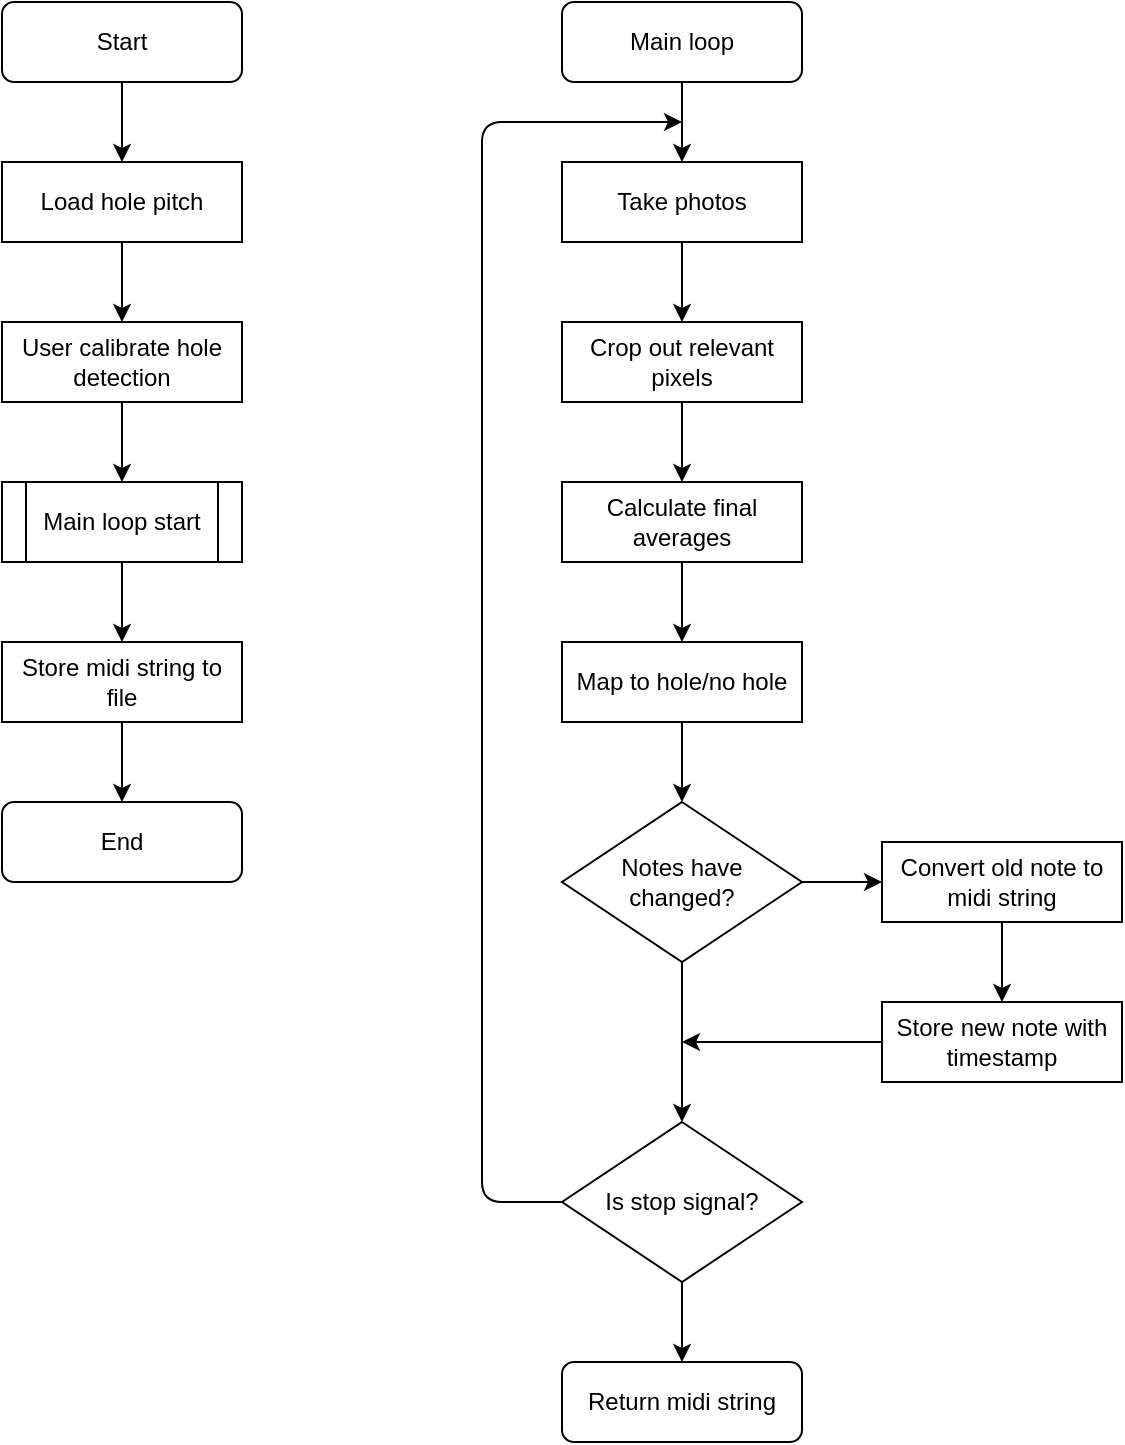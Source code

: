 <mxfile version="14.9.3" type="google"><diagram id="C5RBs43oDa-KdzZeNtuy" name="Page-1"><mxGraphModel dx="1837" dy="970" grid="1" gridSize="10" guides="1" tooltips="1" connect="1" arrows="1" fold="1" page="1" pageScale="1" pageWidth="827" pageHeight="1169" math="0" shadow="0"><root><mxCell id="WIyWlLk6GJQsqaUBKTNV-0"/><mxCell id="WIyWlLk6GJQsqaUBKTNV-1" parent="WIyWlLk6GJQsqaUBKTNV-0"/><mxCell id="WIyWlLk6GJQsqaUBKTNV-3" value="Start" style="rounded=1;whiteSpace=wrap;html=1;fontSize=12;glass=0;strokeWidth=1;shadow=0;" parent="WIyWlLk6GJQsqaUBKTNV-1" vertex="1"><mxGeometry x="80" y="40" width="120" height="40" as="geometry"/></mxCell><mxCell id="7bYx2STMSYsZe_VPNVgJ-0" value="Load hole pitch" style="rounded=0;whiteSpace=wrap;html=1;" vertex="1" parent="WIyWlLk6GJQsqaUBKTNV-1"><mxGeometry x="80" y="120" width="120" height="40" as="geometry"/></mxCell><mxCell id="7bYx2STMSYsZe_VPNVgJ-1" value="" style="endArrow=classic;html=1;exitX=0.5;exitY=1;exitDx=0;exitDy=0;entryX=0.5;entryY=0;entryDx=0;entryDy=0;" edge="1" parent="WIyWlLk6GJQsqaUBKTNV-1" source="WIyWlLk6GJQsqaUBKTNV-3" target="7bYx2STMSYsZe_VPNVgJ-0"><mxGeometry width="50" height="50" relative="1" as="geometry"><mxPoint x="310" y="270" as="sourcePoint"/><mxPoint x="360" y="220" as="targetPoint"/></mxGeometry></mxCell><mxCell id="7bYx2STMSYsZe_VPNVgJ-2" value="User calibrate hole detection" style="rounded=0;whiteSpace=wrap;html=1;" vertex="1" parent="WIyWlLk6GJQsqaUBKTNV-1"><mxGeometry x="80" y="200" width="120" height="40" as="geometry"/></mxCell><mxCell id="7bYx2STMSYsZe_VPNVgJ-3" value="" style="endArrow=classic;html=1;exitX=0.5;exitY=1;exitDx=0;exitDy=0;entryX=0.5;entryY=0;entryDx=0;entryDy=0;" edge="1" parent="WIyWlLk6GJQsqaUBKTNV-1" source="7bYx2STMSYsZe_VPNVgJ-0" target="7bYx2STMSYsZe_VPNVgJ-2"><mxGeometry width="50" height="50" relative="1" as="geometry"><mxPoint x="150" y="90" as="sourcePoint"/><mxPoint x="150" y="130" as="targetPoint"/></mxGeometry></mxCell><mxCell id="7bYx2STMSYsZe_VPNVgJ-4" value="Main loop start" style="shape=process;whiteSpace=wrap;html=1;backgroundOutline=1;" vertex="1" parent="WIyWlLk6GJQsqaUBKTNV-1"><mxGeometry x="80" y="280" width="120" height="40" as="geometry"/></mxCell><mxCell id="7bYx2STMSYsZe_VPNVgJ-5" value="" style="endArrow=classic;html=1;exitX=0.5;exitY=1;exitDx=0;exitDy=0;" edge="1" parent="WIyWlLk6GJQsqaUBKTNV-1" source="7bYx2STMSYsZe_VPNVgJ-2"><mxGeometry width="50" height="50" relative="1" as="geometry"><mxPoint x="240" y="240" as="sourcePoint"/><mxPoint x="140" y="280" as="targetPoint"/></mxGeometry></mxCell><mxCell id="7bYx2STMSYsZe_VPNVgJ-6" value="Main loop" style="rounded=1;whiteSpace=wrap;html=1;fontSize=12;glass=0;strokeWidth=1;shadow=0;" vertex="1" parent="WIyWlLk6GJQsqaUBKTNV-1"><mxGeometry x="360" y="40" width="120" height="40" as="geometry"/></mxCell><mxCell id="7bYx2STMSYsZe_VPNVgJ-7" value="Take photos" style="rounded=0;whiteSpace=wrap;html=1;" vertex="1" parent="WIyWlLk6GJQsqaUBKTNV-1"><mxGeometry x="360" y="120" width="120" height="40" as="geometry"/></mxCell><mxCell id="7bYx2STMSYsZe_VPNVgJ-8" value="Crop out relevant pixels" style="rounded=0;whiteSpace=wrap;html=1;" vertex="1" parent="WIyWlLk6GJQsqaUBKTNV-1"><mxGeometry x="360" y="200" width="120" height="40" as="geometry"/></mxCell><mxCell id="7bYx2STMSYsZe_VPNVgJ-9" value="Calculate final averages" style="rounded=0;whiteSpace=wrap;html=1;" vertex="1" parent="WIyWlLk6GJQsqaUBKTNV-1"><mxGeometry x="360" y="280" width="120" height="40" as="geometry"/></mxCell><mxCell id="7bYx2STMSYsZe_VPNVgJ-10" value="Map to hole/no hole" style="rounded=0;whiteSpace=wrap;html=1;" vertex="1" parent="WIyWlLk6GJQsqaUBKTNV-1"><mxGeometry x="360" y="360" width="120" height="40" as="geometry"/></mxCell><mxCell id="7bYx2STMSYsZe_VPNVgJ-11" value="Notes have &lt;br&gt;changed?" style="rhombus;whiteSpace=wrap;html=1;" vertex="1" parent="WIyWlLk6GJQsqaUBKTNV-1"><mxGeometry x="360" y="440" width="120" height="80" as="geometry"/></mxCell><mxCell id="7bYx2STMSYsZe_VPNVgJ-12" value="Convert old note to midi string" style="rounded=0;whiteSpace=wrap;html=1;" vertex="1" parent="WIyWlLk6GJQsqaUBKTNV-1"><mxGeometry x="520" y="460" width="120" height="40" as="geometry"/></mxCell><mxCell id="7bYx2STMSYsZe_VPNVgJ-13" value="Store new note with timestamp" style="rounded=0;whiteSpace=wrap;html=1;" vertex="1" parent="WIyWlLk6GJQsqaUBKTNV-1"><mxGeometry x="520" y="540" width="120" height="40" as="geometry"/></mxCell><mxCell id="7bYx2STMSYsZe_VPNVgJ-15" value="Is stop signal?" style="rhombus;whiteSpace=wrap;html=1;" vertex="1" parent="WIyWlLk6GJQsqaUBKTNV-1"><mxGeometry x="360" y="600" width="120" height="80" as="geometry"/></mxCell><mxCell id="7bYx2STMSYsZe_VPNVgJ-16" value="Return midi string" style="rounded=1;whiteSpace=wrap;html=1;" vertex="1" parent="WIyWlLk6GJQsqaUBKTNV-1"><mxGeometry x="360" y="720" width="120" height="40" as="geometry"/></mxCell><mxCell id="7bYx2STMSYsZe_VPNVgJ-17" value="" style="endArrow=classic;html=1;exitX=0.5;exitY=1;exitDx=0;exitDy=0;entryX=0.5;entryY=0;entryDx=0;entryDy=0;" edge="1" parent="WIyWlLk6GJQsqaUBKTNV-1" source="7bYx2STMSYsZe_VPNVgJ-7" target="7bYx2STMSYsZe_VPNVgJ-8"><mxGeometry width="50" height="50" relative="1" as="geometry"><mxPoint x="500" y="170" as="sourcePoint"/><mxPoint x="550" y="120" as="targetPoint"/></mxGeometry></mxCell><mxCell id="7bYx2STMSYsZe_VPNVgJ-18" value="" style="endArrow=classic;html=1;exitX=0.5;exitY=1;exitDx=0;exitDy=0;" edge="1" parent="WIyWlLk6GJQsqaUBKTNV-1" source="7bYx2STMSYsZe_VPNVgJ-8" target="7bYx2STMSYsZe_VPNVgJ-9"><mxGeometry width="50" height="50" relative="1" as="geometry"><mxPoint x="510" y="240" as="sourcePoint"/><mxPoint x="510" y="280" as="targetPoint"/></mxGeometry></mxCell><mxCell id="7bYx2STMSYsZe_VPNVgJ-19" value="" style="endArrow=classic;html=1;exitX=0.5;exitY=1;exitDx=0;exitDy=0;entryX=0.5;entryY=0;entryDx=0;entryDy=0;" edge="1" parent="WIyWlLk6GJQsqaUBKTNV-1" source="7bYx2STMSYsZe_VPNVgJ-9" target="7bYx2STMSYsZe_VPNVgJ-10"><mxGeometry width="50" height="50" relative="1" as="geometry"><mxPoint x="510" y="320" as="sourcePoint"/><mxPoint x="510" y="360" as="targetPoint"/></mxGeometry></mxCell><mxCell id="7bYx2STMSYsZe_VPNVgJ-20" value="" style="endArrow=classic;html=1;exitX=0.5;exitY=1;exitDx=0;exitDy=0;entryX=0.5;entryY=0;entryDx=0;entryDy=0;" edge="1" parent="WIyWlLk6GJQsqaUBKTNV-1" source="7bYx2STMSYsZe_VPNVgJ-10" target="7bYx2STMSYsZe_VPNVgJ-11"><mxGeometry width="50" height="50" relative="1" as="geometry"><mxPoint x="510" y="400" as="sourcePoint"/><mxPoint x="510" y="440" as="targetPoint"/></mxGeometry></mxCell><mxCell id="7bYx2STMSYsZe_VPNVgJ-21" value="" style="endArrow=classic;html=1;exitX=1;exitY=0.5;exitDx=0;exitDy=0;entryX=0;entryY=0.5;entryDx=0;entryDy=0;" edge="1" parent="WIyWlLk6GJQsqaUBKTNV-1" source="7bYx2STMSYsZe_VPNVgJ-11" target="7bYx2STMSYsZe_VPNVgJ-12"><mxGeometry width="50" height="50" relative="1" as="geometry"><mxPoint x="500" y="410" as="sourcePoint"/><mxPoint x="500" y="450" as="targetPoint"/></mxGeometry></mxCell><mxCell id="7bYx2STMSYsZe_VPNVgJ-22" value="" style="endArrow=classic;html=1;exitX=0.5;exitY=1;exitDx=0;exitDy=0;entryX=0.5;entryY=0;entryDx=0;entryDy=0;" edge="1" parent="WIyWlLk6GJQsqaUBKTNV-1" source="7bYx2STMSYsZe_VPNVgJ-12" target="7bYx2STMSYsZe_VPNVgJ-13"><mxGeometry width="50" height="50" relative="1" as="geometry"><mxPoint x="660" y="500" as="sourcePoint"/><mxPoint x="660" y="540" as="targetPoint"/></mxGeometry></mxCell><mxCell id="7bYx2STMSYsZe_VPNVgJ-24" value="" style="endArrow=classic;html=1;exitX=0.5;exitY=1;exitDx=0;exitDy=0;entryX=0.5;entryY=0;entryDx=0;entryDy=0;" edge="1" parent="WIyWlLk6GJQsqaUBKTNV-1" source="7bYx2STMSYsZe_VPNVgJ-11" target="7bYx2STMSYsZe_VPNVgJ-15"><mxGeometry width="50" height="50" relative="1" as="geometry"><mxPoint x="419.71" y="530" as="sourcePoint"/><mxPoint x="419.71" y="570" as="targetPoint"/></mxGeometry></mxCell><mxCell id="7bYx2STMSYsZe_VPNVgJ-25" value="" style="endArrow=classic;html=1;exitX=0;exitY=0.5;exitDx=0;exitDy=0;" edge="1" parent="WIyWlLk6GJQsqaUBKTNV-1" source="7bYx2STMSYsZe_VPNVgJ-13"><mxGeometry width="50" height="50" relative="1" as="geometry"><mxPoint x="440" y="560" as="sourcePoint"/><mxPoint x="420" y="560" as="targetPoint"/></mxGeometry></mxCell><mxCell id="7bYx2STMSYsZe_VPNVgJ-26" value="" style="endArrow=classic;html=1;exitX=0.5;exitY=1;exitDx=0;exitDy=0;entryX=0.5;entryY=0;entryDx=0;entryDy=0;" edge="1" parent="WIyWlLk6GJQsqaUBKTNV-1" source="7bYx2STMSYsZe_VPNVgJ-6" target="7bYx2STMSYsZe_VPNVgJ-7"><mxGeometry width="50" height="50" relative="1" as="geometry"><mxPoint x="519.43" y="80" as="sourcePoint"/><mxPoint x="519.43" y="120" as="targetPoint"/></mxGeometry></mxCell><mxCell id="7bYx2STMSYsZe_VPNVgJ-27" value="" style="endArrow=classic;html=1;exitX=0.5;exitY=1;exitDx=0;exitDy=0;entryX=0.5;entryY=0;entryDx=0;entryDy=0;" edge="1" parent="WIyWlLk6GJQsqaUBKTNV-1" source="7bYx2STMSYsZe_VPNVgJ-15" target="7bYx2STMSYsZe_VPNVgJ-16"><mxGeometry width="50" height="50" relative="1" as="geometry"><mxPoint x="500" y="680" as="sourcePoint"/><mxPoint x="500" y="720" as="targetPoint"/></mxGeometry></mxCell><mxCell id="7bYx2STMSYsZe_VPNVgJ-28" value="" style="edgeStyle=elbowEdgeStyle;elbow=horizontal;endArrow=classic;html=1;exitX=0;exitY=0.5;exitDx=0;exitDy=0;" edge="1" parent="WIyWlLk6GJQsqaUBKTNV-1" source="7bYx2STMSYsZe_VPNVgJ-15"><mxGeometry width="50" height="50" relative="1" as="geometry"><mxPoint x="290" y="740" as="sourcePoint"/><mxPoint x="420" y="100" as="targetPoint"/><Array as="points"><mxPoint x="320" y="710"/><mxPoint x="320" y="710"/></Array></mxGeometry></mxCell><mxCell id="7bYx2STMSYsZe_VPNVgJ-29" value="Store midi string to file" style="rounded=0;whiteSpace=wrap;html=1;" vertex="1" parent="WIyWlLk6GJQsqaUBKTNV-1"><mxGeometry x="80" y="360" width="120" height="40" as="geometry"/></mxCell><mxCell id="7bYx2STMSYsZe_VPNVgJ-30" value="End" style="rounded=1;whiteSpace=wrap;html=1;fontSize=12;glass=0;strokeWidth=1;shadow=0;" vertex="1" parent="WIyWlLk6GJQsqaUBKTNV-1"><mxGeometry x="80" y="440" width="120" height="40" as="geometry"/></mxCell><mxCell id="7bYx2STMSYsZe_VPNVgJ-31" value="" style="endArrow=classic;html=1;exitX=0.5;exitY=1;exitDx=0;exitDy=0;entryX=0.5;entryY=0;entryDx=0;entryDy=0;" edge="1" parent="WIyWlLk6GJQsqaUBKTNV-1" source="7bYx2STMSYsZe_VPNVgJ-4" target="7bYx2STMSYsZe_VPNVgJ-29"><mxGeometry width="50" height="50" relative="1" as="geometry"><mxPoint x="230" y="320" as="sourcePoint"/><mxPoint x="230" y="360" as="targetPoint"/></mxGeometry></mxCell><mxCell id="7bYx2STMSYsZe_VPNVgJ-32" value="" style="endArrow=classic;html=1;exitX=0.5;exitY=1;exitDx=0;exitDy=0;entryX=0.5;entryY=0;entryDx=0;entryDy=0;" edge="1" parent="WIyWlLk6GJQsqaUBKTNV-1" source="7bYx2STMSYsZe_VPNVgJ-29" target="7bYx2STMSYsZe_VPNVgJ-30"><mxGeometry width="50" height="50" relative="1" as="geometry"><mxPoint x="220" y="400" as="sourcePoint"/><mxPoint x="220" y="440" as="targetPoint"/></mxGeometry></mxCell></root></mxGraphModel></diagram></mxfile>